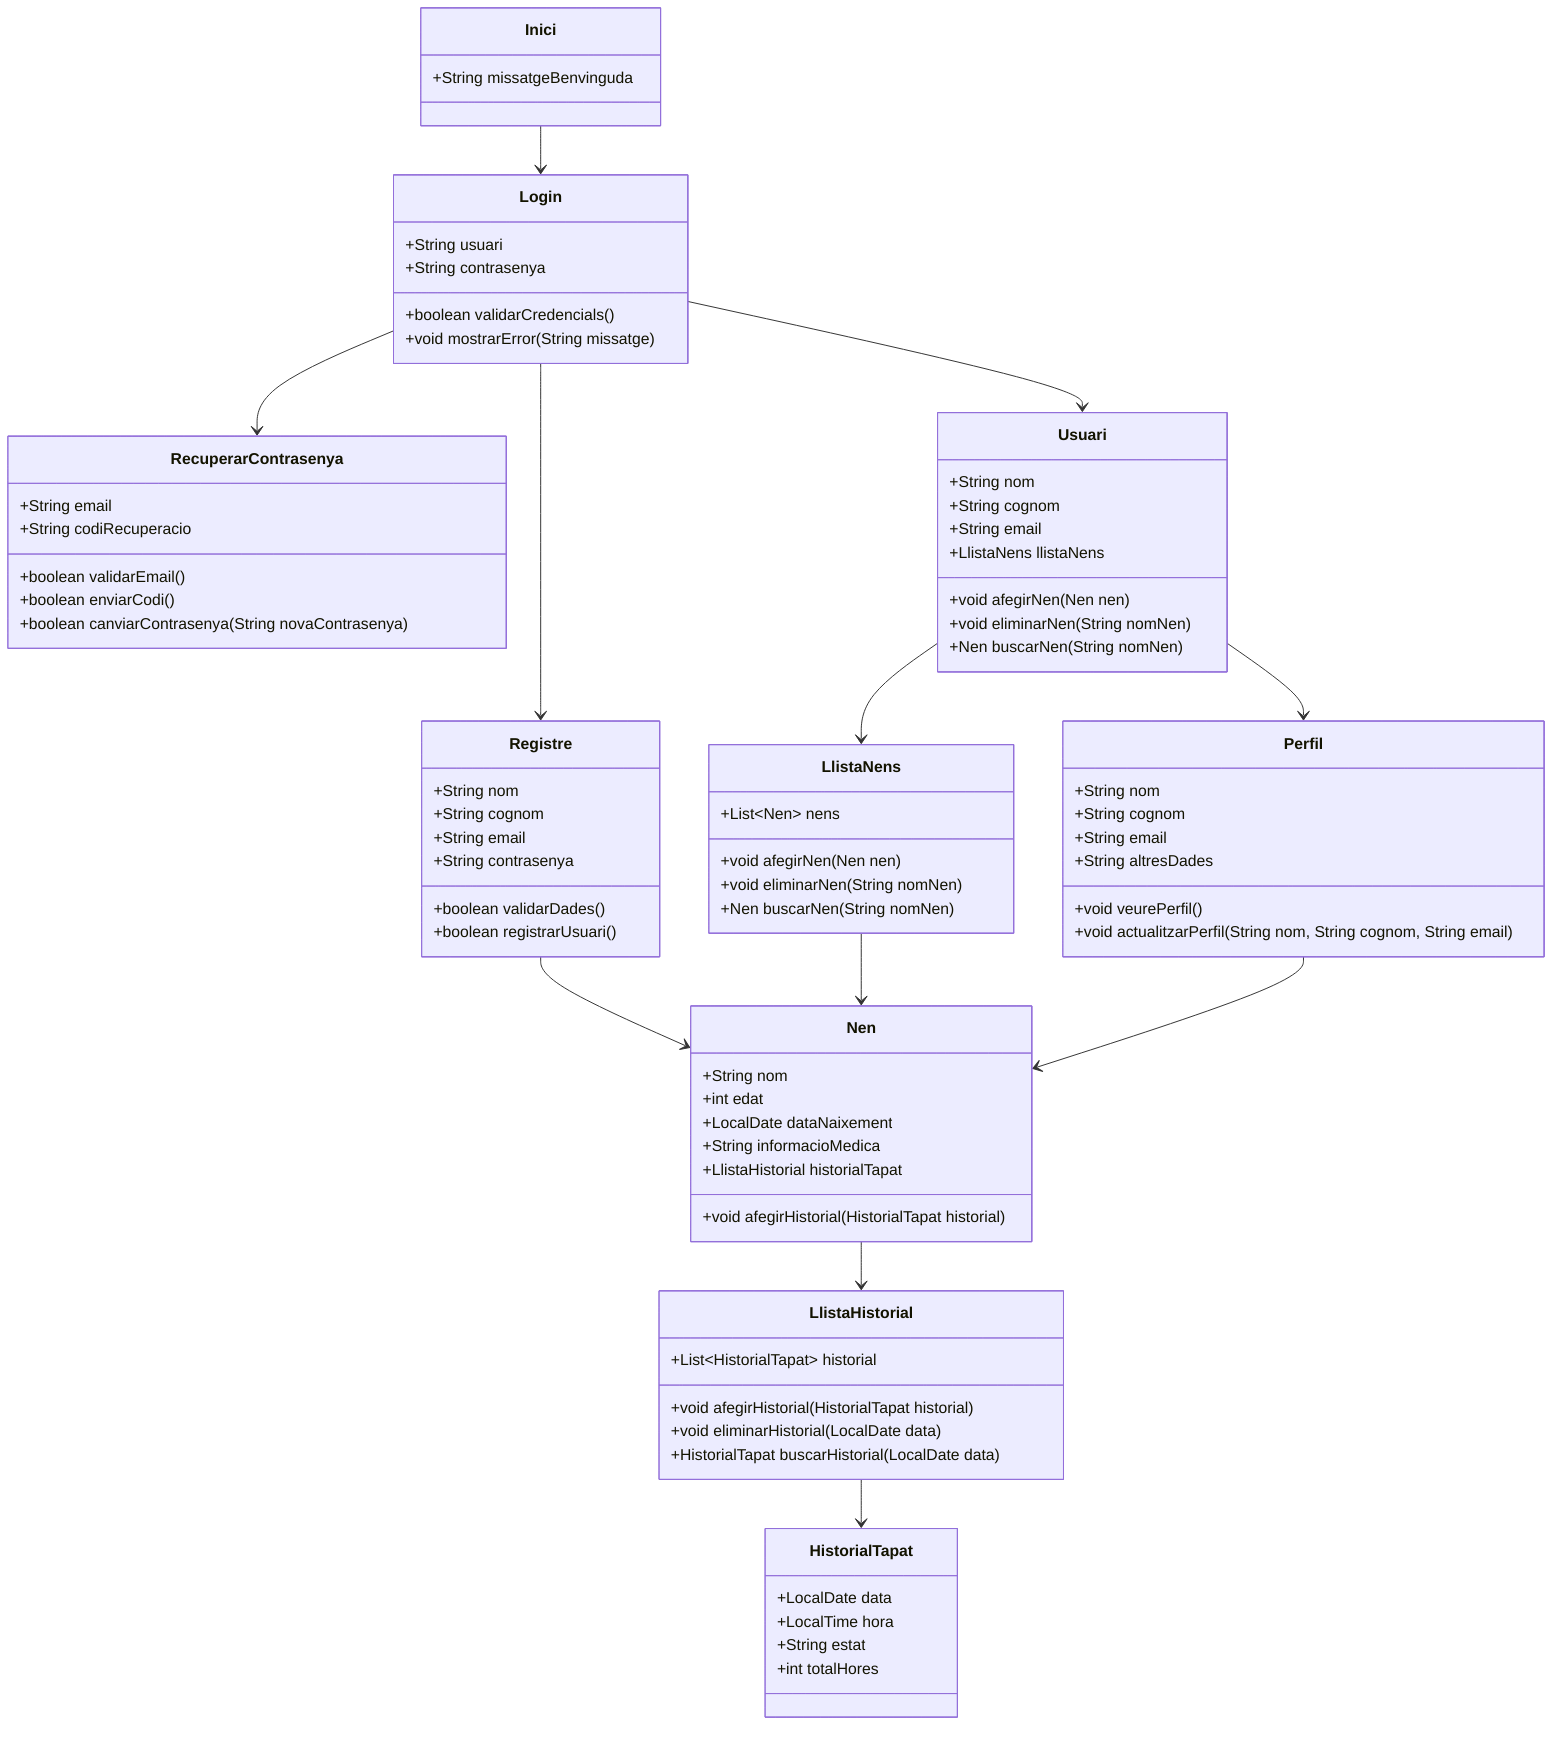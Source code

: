 classDiagram
    %% Classes principals
    class Inici {
        +String missatgeBenvinguda
    }

    class Login {
        +String usuari
        +String contrasenya
        +boolean validarCredencials()
        +void mostrarError(String missatge)
    }

    class Registre {
        +String nom
        +String cognom
        +String email
        +String contrasenya
        +boolean validarDades()
        +boolean registrarUsuari()
    }

    class RecuperarContrasenya {
        +String email
        +String codiRecuperacio
        +boolean validarEmail()
        +boolean enviarCodi()
        +boolean canviarContrasenya(String novaContrasenya)
    }

    class Usuari {
        +String nom
        +String cognom
        +String email
        +LlistaNens llistaNens
        +void afegirNen(Nen nen)
        +void eliminarNen(String nomNen)
        +Nen buscarNen(String nomNen)
    }

    class LlistaNens {
        +List~Nen~ nens
        +void afegirNen(Nen nen)
        +void eliminarNen(String nomNen)
        +Nen buscarNen(String nomNen)
    }

    class Perfil {
        +String nom
        +String cognom
        +String email
        +String altresDades
        +void veurePerfil()
        +void actualitzarPerfil(String nom, String cognom, String email)
    }

    class Nen {
        +String nom
        +int edat
        +LocalDate dataNaixement
        +String informacioMedica
        +LlistaHistorial historialTapat
        +void afegirHistorial(HistorialTapat historial)
    }

    class LlistaHistorial {
        +List~HistorialTapat~ historial
        +void afegirHistorial(HistorialTapat historial)
        +void eliminarHistorial(LocalDate data)
        +HistorialTapat buscarHistorial(LocalDate data)
    }

    class HistorialTapat {
        +LocalDate data
        +LocalTime hora
        +String estat
        +int totalHores
    }

    %% Relacions entre classes
    Inici --> Login
    Login --> Registre
    Login --> RecuperarContrasenya
    Login --> Usuari
    Registre --> Nen
    Usuari --> LlistaNens
    LlistaNens --> Nen
    Usuari --> Perfil
    Perfil --> Nen
    Nen --> LlistaHistorial
    LlistaHistorial --> HistorialTapat